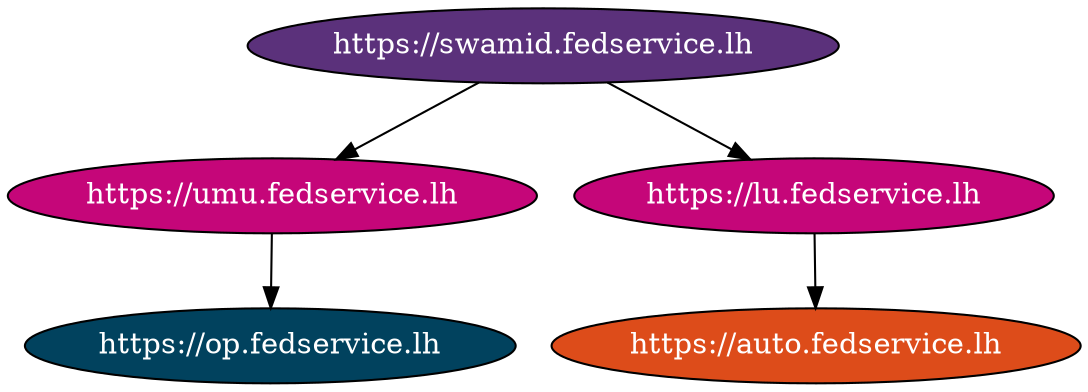 strict digraph "Subfederation for https://swamid.fedservice.lh" {
	"https://swamid.fedservice.lh"	[comment="{'sub': 'https://swamid.fedservice.lh', 'metadata': {'federation_entity': {'federation_fetch_endpoint': 'https://swamid.fedservice.lh/\
fetch', 'federation_list_endpoint': 'https://swamid.fedservice.lh/list'}}, 'jwks': {'keys': [{'kty': 'RSA', 'use': 'sig', 'kid': '\
d1lnYl9KdHV6em40M0VrX3lEbTRvX3pIRVZma1JNU3lvN3d0c1FtaXVVMA', 'e': 'AQAB', 'n': 'wvaJkC9SPBivt9qclx0-0CAEhgTJmzUhehU7E2KoTKNMxP9EvNrz9HvGUfUXibs5LmtIEo6DNGJmtgKJDbjK8vOl0m4kAFJM-Zg9rMUm1ULvjY8bJ5LdUXfswvsUpDa1IkbZoZerYM_\
XEg5c_B1Dx-2TjJsXrwnU7hRs18zydW_B462ZYxa2YilLwqONFhBKthMka3GcdClQVEytOW28cgiln1gdSXMdzoI2MuLoSzLzBae4X5auQa0Uztrbd9xSIEXrpCkd4ucFwCQJ9YdmRRole3TU7-C1f_\
hwz-K6dSAt24Nak97OP_CgpujKLsxOVsegTAUrmuQsKUvhKdjGLw'}, {'kty': 'EC', 'use': 'sig', 'kid': 'MFAtd24wMmhBcGlnd3BIbGtuX3JTOGZWZjd6dDVaajM3cXdCeXp2QmdSRQ', '\
crv': 'P-256', 'x': 'OmGHBjV_qndXFOS5hXhZUyhEvnAH5LTyob4f5N_KQFw', 'y': 'I8lKlzoSeDZL-atTjNUpVsuciKPo_FLkh6WVLPLb3as'}, {'kty': '\
RSA', 'use': 'sig', 'kid': 'd1lnYl9KdHV6em40M0VrX3lEbTRvX3pIRVZma1JNU3lvN3d0c1FtaXVVMA', 'e': 'AQAB', 'n': 'wvaJkC9SPBivt9qclx0-0CAEhgTJmzUhehU7E2KoTKNMxP9EvNrz9HvGUfUXibs5LmtIEo6DNGJmtgKJDbjK8vOl0m4kAFJM-Zg9rMUm1ULvjY8bJ5LdUXfswvsUpDa1IkbZoZerYM_\
XEg5c_B1Dx-2TjJsXrwnU7hRs18zydW_B462ZYxa2YilLwqONFhBKthMka3GcdClQVEytOW28cgiln1gdSXMdzoI2MuLoSzLzBae4X5auQa0Uztrbd9xSIEXrpCkd4ucFwCQJ9YdmRRole3TU7-C1f_\
hwz-K6dSAt24Nak97OP_CgpujKLsxOVsegTAUrmuQsKUvhKdjGLw'}, {'kty': 'EC', 'use': 'sig', 'kid': 'MFAtd24wMmhBcGlnd3BIbGtuX3JTOGZWZjd6dDVaajM3cXdCeXp2QmdSRQ', '\
crv': 'P-256', 'x': 'OmGHBjV_qndXFOS5hXhZUyhEvnAH5LTyob4f5N_KQFw', 'y': 'I8lKlzoSeDZL-atTjNUpVsuciKPo_FLkh6WVLPLb3as'}]}, 'iss': '\
https://swamid.fedservice.lh', 'iat': 1691533950, 'exp': 1691620350}",
		fillcolor="#5B317B",
		fontcolor=white,
		style=filled];
	"https://umu.fedservice.lh"	[comment="{'sub': 'https://umu.fedservice.lh', 'metadata': {'federation_entity': {'federation_fetch_endpoint': 'https://umu.fedservice.lh/\
fetch', 'federation_list_endpoint': 'https://umu.fedservice.lh/list'}}, 'authority_hints': ['https://seid.fedservice.lh', 'https://\
swamid.fedservice.lh'], 'jwks': {'keys': [{'kty': 'RSA', 'use': 'sig', 'kid': 'a01jT1R1eW14aGlXTHFfazRaQkJNMUtmQ05neXh4Z0t4YnIyVEZkbi00UQ', '\
e': 'AQAB', 'n': 'tR81LoshFlfbexn6MhmjFvVrA5RE1SMUFy3JH9prhuce-_H3yhOKy8xAOjXxww1Goh8KoXkuTITPwJzkaKQfsqr7n-o6SEVnRg09iZn3TFh5ogxS_\
oJV1TwWUYgnQKOD8QVBLGl3YvPabXNd0Q1OZmrQI1UsRgQWWBf6dOCHOe6CdMGqokQsJgRqQ7F8ze4vr_aTpRVqZyeNinFFrJwapGwGksJ_M_OWjcqt-1T0ePprldp_8a5BWbU-ASZ1BOKnPnldufssy3xc_\
IRFFSrsYlULn3iQloCIIuoMcmlp5AAnBrE7yl5_r-l4_QM5nEf6wAdWp-j8in7I6gomDcQk7w'}, {'kty': 'EC', 'use': 'sig', 'kid': 'dFloNTNYdjBIYi1jR3BDdEZDaC10a1VkMUVsOExIbzhVNUdHSFkxczJJcw', '\
crv': 'P-256', 'x': '-HUEtqV8jP138Zn9_0DJQ_nYslfgpC-mQXXWqEX5d8k', 'y': '4oAASQM4Bl22Q37JBDw-lQb4UCOVOZAKvLD_mc77MMk'}, {'kty': '\
RSA', 'use': 'sig', 'kid': 'a01jT1R1eW14aGlXTHFfazRaQkJNMUtmQ05neXh4Z0t4YnIyVEZkbi00UQ', 'e': 'AQAB', 'n': 'tR81LoshFlfbexn6MhmjFvVrA5RE1SMUFy3JH9prhuce-_\
H3yhOKy8xAOjXxww1Goh8KoXkuTITPwJzkaKQfsqr7n-o6SEVnRg09iZn3TFh5ogxS_oJV1TwWUYgnQKOD8QVBLGl3YvPabXNd0Q1OZmrQI1UsRgQWWBf6dOCHOe6CdMGqokQsJgRqQ7F8ze4vr_\
aTpRVqZyeNinFFrJwapGwGksJ_M_OWjcqt-1T0ePprldp_8a5BWbU-ASZ1BOKnPnldufssy3xc_IRFFSrsYlULn3iQloCIIuoMcmlp5AAnBrE7yl5_r-l4_QM5nEf6wAdWp-j8in7I6gomDcQk7w'}, {'\
kty': 'EC', 'use': 'sig', 'kid': 'dFloNTNYdjBIYi1jR3BDdEZDaC10a1VkMUVsOExIbzhVNUdHSFkxczJJcw', 'crv': 'P-256', 'x': '-HUEtqV8jP138Zn9_\
0DJQ_nYslfgpC-mQXXWqEX5d8k', 'y': '4oAASQM4Bl22Q37JBDw-lQb4UCOVOZAKvLD_mc77MMk'}]}, 'iss': 'https://umu.fedservice.lh', 'iat': 1691533950, '\
exp': 1691620350}",
		fillcolor="#C50679",
		fontcolor=white,
		style=filled];
	"https://swamid.fedservice.lh" -> "https://umu.fedservice.lh";
	"https://lu.fedservice.lh"	[comment="{'sub': 'https://lu.fedservice.lh', 'metadata': {'federation_entity': {'federation_fetch_endpoint': 'https://lu.fedservice.lh/fetch', '\
federation_list_endpoint': 'https://lu.fedservice.lh/list'}}, 'authority_hints': ['https://seid.fedservice.lh', 'https://swamid.fedservice.lh'], '\
jwks': {'keys': [{'kty': 'RSA', 'use': 'sig', 'kid': 'LWh3UzFWTE0zR0xiT2RqemJ0TUxXMzFHd3hhaDJDMldTWTJzSnJYU1liYw', 'e': 'AQAB', '\
n': 'ok3n24E63Lu1d4NoArTYkrseuIp1-IigN4tXhq1DO3aQMJ89wQHjkNpdlYsxHS9U_aRlhwW7BXFlFsrS39th9v8aDSZ1vT3aOucVRRfyDdxM70dVjKifBa4XTOTb9igrvdpBfUQNI0n4iz8aC7mGZbgCYzu9ZXZHGeCLUP6fQoMRDVeTrSsRqidKNiBXE1aGpoTbgAX3zCN_\
z5MccBrsMpT5ChQ2GN-wOFZfEyGvj2e2sGVDTJh4lNFFk1pb3BDuff3zHuDQZXUTBhLeQuYgoxREL2Hvr-CMgTaU5AsWWi1lTy-COmb5msdyLI3sQGTorRsQ_hvfOhs4FeFJTfw6Gw'}, {'\
kty': 'EC', 'use': 'sig', 'kid': 'RnB3dmFQdnFRMWZvUFlPMTQyOUowNVBZM0VEbEFReE5ZWW85Z3lpN0t0aw', 'crv': 'P-256', 'x': 'T-doDQDRLpQ_\
3pZhd4eUCdup9Kg-M_Nb2zo921C2Yzc', 'y': 'TPcvUgtKktxTaK-4GK2_F6PD2OT1gwxu-WpxC_gFCuw'}, {'kty': 'RSA', 'use': 'sig', 'kid': 'LWh3UzFWTE0zR0xiT2RqemJ0TUxXMzFHd3hhaDJDMldTWTJzSnJYU1liYw', '\
e': 'AQAB', 'n': 'ok3n24E63Lu1d4NoArTYkrseuIp1-IigN4tXhq1DO3aQMJ89wQHjkNpdlYsxHS9U_aRlhwW7BXFlFsrS39th9v8aDSZ1vT3aOucVRRfyDdxM70dVjKifBa4XTOTb9igrvdpBfUQNI0n4iz8aC7mGZbgCYzu9ZXZHGeCLUP6fQoMRDVeTrSsRqidKNiBXE1aGpoTbgAX3zCN_\
z5MccBrsMpT5ChQ2GN-wOFZfEyGvj2e2sGVDTJh4lNFFk1pb3BDuff3zHuDQZXUTBhLeQuYgoxREL2Hvr-CMgTaU5AsWWi1lTy-COmb5msdyLI3sQGTorRsQ_hvfOhs4FeFJTfw6Gw'}, {'\
kty': 'EC', 'use': 'sig', 'kid': 'RnB3dmFQdnFRMWZvUFlPMTQyOUowNVBZM0VEbEFReE5ZWW85Z3lpN0t0aw', 'crv': 'P-256', 'x': 'T-doDQDRLpQ_\
3pZhd4eUCdup9Kg-M_Nb2zo921C2Yzc', 'y': 'TPcvUgtKktxTaK-4GK2_F6PD2OT1gwxu-WpxC_gFCuw'}]}, 'iss': 'https://lu.fedservice.lh', 'iat': \
1691533950, 'exp': 1691620350}",
		fillcolor="#C50679",
		fontcolor=white,
		style=filled];
	"https://swamid.fedservice.lh" -> "https://lu.fedservice.lh";
	"https://op.fedservice.lh"	[comment="{'sub': 'https://op.fedservice.lh', 'metadata': {'openid_provider': {'version': '3.0', 'token_endpoint_auth_methods_supported': ['\
client_secret_post', 'client_secret_basic', 'client_secret_jwt', 'private_key_jwt'], 'claims_parameter_supported': True, 'request_\
parameter_supported': True, 'request_uri_parameter_supported': True, 'require_request_uri_registration': True, 'grant_types_supported': ['\
authorization_code', 'implicit', 'urn:ietf:params:oauth:grant-type:jwt-bearer', 'refresh_token'], 'subject_types_supported': ['public', '\
pairwise'], 'federation_registration_endpoint': 'https://op.fedservice.lh/registration', 'introspection_endpoint': 'https://op.fedservice.lh/\
introspection', 'response_types_supported': ['code', 'token', 'id_token', 'code token', 'code id_token', 'id_token token', 'code \
id_token token', 'none'], 'response_modes_supported': ['query', 'fragment', 'form_post'], 'request_object_signing_alg_values_supported': ['\
RS256', 'RS384', 'RS512', 'ES256', 'ES384', 'ES512', 'HS256', 'HS384', 'HS512', 'PS256', 'PS384', 'PS512'], 'request_object_encryption_\
alg_values_supported': ['RSA-OAEP', 'RSA-OAEP-256', 'A128KW', 'A192KW', 'A256KW', 'ECDH-ES', 'ECDH-ES+A128KW', 'ECDH-ES+A192KW', '\
ECDH-ES+A256KW'], 'request_object_encryption_enc_values_supported': ['A128CBC-HS256', 'A192CBC-HS384', 'A256CBC-HS512', 'A128GCM', '\
A192GCM', 'A256GCM'], 'claim_types_supported': ['normal', 'aggregated', 'distributed'], 'authorization_endpoint': 'https://op.fedservice.lh/\
authorization', 'pushed_authorization_request_endpoint': 'https://op.fedservice.lh/pushed_authorization', 'token_endpoint_auth_signing_\
alg_values_supported': ['RS256', 'RS384', 'RS512', 'ES256', 'ES384', 'ES512', 'HS256', 'HS384', 'HS512', 'PS256', 'PS384', 'PS512'], '\
token_endpoint': 'https://op.fedservice.lh/token', 'userinfo_signing_alg_values_supported': ['RS256', 'RS384', 'RS512', 'ES256', '\
ES384', 'ES512', 'HS256', 'HS384', 'HS512', 'PS256', 'PS384', 'PS512'], 'userinfo_encryption_alg_values_supported': ['RSA-OAEP', '\
RSA-OAEP-256', 'A128KW', 'A192KW', 'A256KW', 'ECDH-ES', 'ECDH-ES+A128KW', 'ECDH-ES+A192KW', 'ECDH-ES+A256KW'], 'userinfo_encryption_\
enc_values_supported': ['A128CBC-HS256', 'A192CBC-HS384', 'A256CBC-HS512', 'A128GCM', 'A192GCM', 'A256GCM'], 'client_authn_method': ['\
bearer_header', 'bearer_body'], 'userinfo_endpoint': 'https://op.fedservice.lh/userinfo', 'frontchannel_logout_supported': True, '\
frontchannel_logout_session_supported': True, 'backchannel_logout_supported': True, 'backchannel_logout_session_supported': True, '\
check_session_iframe': 'https://op.fedservice.lh/check_session_iframe', 'end_session_endpoint': 'https://op.fedservice.lh/session', '\
issuer': 'https://op.fedservice.lh', 'acr_values_supported': ['oidcop.user_authn.authn_context.INTERNETPROTOCOLPASSWORD'], 'jwks_\
uri': 'https://op.fedservice.lh/static/jwks.json', 'scopes_supported': ['address', 'research_and_scholarship', 'offline_access', '\
phone', 'email', 'openid', 'profile'], 'claims_supported': ['gender', 'email', 'phone_number_verified', 'address', 'middle_name', '\
iss', 'email_verified', 'eduperson_scoped_affiliation', 'website', 'name', 'locale', 'sub', 'family_name', 'preferred_username', '\
given_name', 'birthdate', 'zoneinfo', 'nickname', 'updated_at', 'picture', 'profile', 'phone_number'], 'client_registration_authn_\
methods_supported': {'ar': ['request_object']}, 'id_token_signing_alg_values_supported': ['RS256', 'RS384', 'RS512', 'ES256', 'ES384', '\
ES512', 'HS256', 'HS384', 'HS512', 'PS256', 'PS384', 'PS512'], 'id_token_encryption_alg_values_supported': ['RSA-OAEP', 'RSA-OAEP-256', '\
A128KW', 'A192KW', 'A256KW', 'ECDH-ES', 'ECDH-ES+A128KW', 'ECDH-ES+A192KW', 'ECDH-ES+A256KW'], 'id_token_encryption_enc_values_supported': ['\
A128CBC-HS256', 'A192CBC-HS384', 'A256CBC-HS512', 'A128GCM', 'A192GCM', 'A256GCM']}}, 'authority_hints': ['https://trust-anchor.spid-cie.fedservice.lh/', '\
https://umu.fedservice.lh'], 'jwks': {'keys': [{'kty': 'RSA', 'use': 'sig', 'kid': 'SDVTeVVRTkJLVlpBNHRVVEtlYm1EemlUNFFFSVQ1ZG5TdEJ0QUJGcTJ1Yw', '\
n': 'ry-AANLG9-yH_sAObBMlaWOYqxlKYGSBEiKPit6Gsv7d1Na0eyE668MzUioQFeO4qm1liKG9O--aS9FiFxV_mpXEGHwxD2yScnsm6DTbxtwYZDOkgWx8gf1dECouZFN1Rxh2L2H0GPgiGYF3idwVpoxHWA6q0EkIGkjdRm8XLXBhpRxQ6Gvsk3HhT2k51FqbL6tP1CgaHmI_\
yyICo9h8HdDfBVyJN-lyHTSzLcujU1bPsptKH5pMqk71SzTED24a3xttjezDhSLYdmmQQmsBkKxkdCLaK-OY5FWF00cz_dalN6l4z9HoAnxfrIT-tvqPIyuJFXoF0byl1t4-Okcgcw', '\
e': 'AQAB'}, {'kty': 'EC', 'use': 'sig', 'kid': 'dDZXZG5UZnhoc2hmRC1aY3E0NTI5UHAxMF93ZlYyTTh6ck1zcmNQbWVGcw', 'crv': 'P-256', 'x': '\
uAS1h-SVt_WOUL8k6v8b7zWzxLJoTdz67-BKzAlFRwc', 'y': '53x75U1ADQ50F6cDi0cvBBbzJqFYosmPOAZpHjqDrOo'}, {'kty': 'RSA', 'use': 'sig', '\
kid': 'SDVTeVVRTkJLVlpBNHRVVEtlYm1EemlUNFFFSVQ1ZG5TdEJ0QUJGcTJ1Yw', 'n': 'ry-AANLG9-yH_sAObBMlaWOYqxlKYGSBEiKPit6Gsv7d1Na0eyE668MzUioQFeO4qm1liKG9O--aS9FiFxV_\
mpXEGHwxD2yScnsm6DTbxtwYZDOkgWx8gf1dECouZFN1Rxh2L2H0GPgiGYF3idwVpoxHWA6q0EkIGkjdRm8XLXBhpRxQ6Gvsk3HhT2k51FqbL6tP1CgaHmI_yyICo9h8HdDfBVyJN-lyHTSzLcujU1bPsptKH5pMqk71SzTED24a3xttjezDhSLYdmmQQmsBkKxkdCLaK-OY5FWF00cz_\
dalN6l4z9HoAnxfrIT-tvqPIyuJFXoF0byl1t4-Okcgcw', 'e': 'AQAB'}, {'kty': 'EC', 'use': 'sig', 'kid': 'dDZXZG5UZnhoc2hmRC1aY3E0NTI5UHAxMF93ZlYyTTh6ck1zcmNQbWVGcw', '\
crv': 'P-256', 'x': 'uAS1h-SVt_WOUL8k6v8b7zWzxLJoTdz67-BKzAlFRwc', 'y': '53x75U1ADQ50F6cDi0cvBBbzJqFYosmPOAZpHjqDrOo'}]}, 'iss': '\
https://op.fedservice.lh', 'iat': 1691533950, 'exp': 1691620350}",
		fillcolor="#01425E",
		fontcolor=white,
		style=filled];
	"https://umu.fedservice.lh" -> "https://op.fedservice.lh";
	"https://auto.fedservice.lh"	[comment="{'sub': 'https://auto.fedservice.lh', 'metadata': {'openid_relying_party': {'application_type': 'web', 'response_types': ['code'], '\
contacts': ['ops@example.com'], 'token_endpoint_auth_method': 'private_key_jwt', 'redirect_uris': ['https://auto.fedservice.lh/authz_\
cb'], 'jwks_uri': 'https://auto.fedservice.lh/static/jwks.json', 'grant_types': ['authorization_code']}, 'federation_entity': {'\
federation_fetch_endpoint': 'https://auto.fedservice.lh/fetch'}}, 'authority_hints': ['https://lu.fedservice.lh', 'https://trust-anchor.spid-cie.fedservice.lh/'], '\
jwks': {'keys': [{'kty': 'RSA', 'use': 'sig', 'kid': 'THVtSjRiRHlaRTdqOXBMY3pyQ2ZOem5yTzZLOXlSME5vNENOMmlXOWQtWQ', 'n': 'mvzv3FSiYv58FFiKTv61jub9uG9oxHHHxRyCCcXoQogclHtVmXS-D9qWKa81v4TLVwX9helWRaaKKiIMu-3CGjkYyV7_\
aN9ez9bvNYY-PtKJJ43Eix8olEyZTLL_SL7jGAHXag4D9WPGKiTL3tk0_jrgN96jr4sPVBbGGDhroOH7eVD8m9hiIFyKuTP7KdYJm0FERTYHFCA724z2NuSlpsOIxL4RbuRw3pOt043cX94NpMkn6iNgKkBrYg6XIssBCaHXr3RCri16p658iy0ui8yA7ubxJSCA19TKH32eJ2LRa-5Tm8z3s8zQy87DlU94BiU8pkl53FRQmI00X-1USQ', '\
e': 'AQAB'}, {'kty': 'EC', 'use': 'sig', 'kid': 'SnQ2b0pudWJvdWxzZk5KVUdEUDgyTjQ4NGZWSWVBN1dBUFVEZW9YNlp2SQ', 'crv': 'P-256', 'x': '\
tm-ln5tOIRhTiScX1heyFYUs_qa441-DVs0Jy_xkeY8', 'y': 'PCPskRzWcbC8d23BUh0tbGlefZBs33IaH6WQqe8ClUQ'}, {'kty': 'RSA', 'use': 'sig', '\
kid': 'THVtSjRiRHlaRTdqOXBMY3pyQ2ZOem5yTzZLOXlSME5vNENOMmlXOWQtWQ', 'n': 'mvzv3FSiYv58FFiKTv61jub9uG9oxHHHxRyCCcXoQogclHtVmXS-D9qWKa81v4TLVwX9helWRaaKKiIMu-3CGjkYyV7_\
aN9ez9bvNYY-PtKJJ43Eix8olEyZTLL_SL7jGAHXag4D9WPGKiTL3tk0_jrgN96jr4sPVBbGGDhroOH7eVD8m9hiIFyKuTP7KdYJm0FERTYHFCA724z2NuSlpsOIxL4RbuRw3pOt043cX94NpMkn6iNgKkBrYg6XIssBCaHXr3RCri16p658iy0ui8yA7ubxJSCA19TKH32eJ2LRa-5Tm8z3s8zQy87DlU94BiU8pkl53FRQmI00X-1USQ', '\
e': 'AQAB'}, {'kty': 'EC', 'use': 'sig', 'kid': 'SnQ2b0pudWJvdWxzZk5KVUdEUDgyTjQ4NGZWSWVBN1dBUFVEZW9YNlp2SQ', 'crv': 'P-256', 'x': '\
tm-ln5tOIRhTiScX1heyFYUs_qa441-DVs0Jy_xkeY8', 'y': 'PCPskRzWcbC8d23BUh0tbGlefZBs33IaH6WQqe8ClUQ'}]}, 'iss': 'https://auto.fedservice.lh', '\
iat': 1691533950, 'exp': 1691620350}",
		fillcolor="#DD4C1A",
		fontcolor=white,
		style=filled];
	"https://lu.fedservice.lh" -> "https://auto.fedservice.lh";
}
